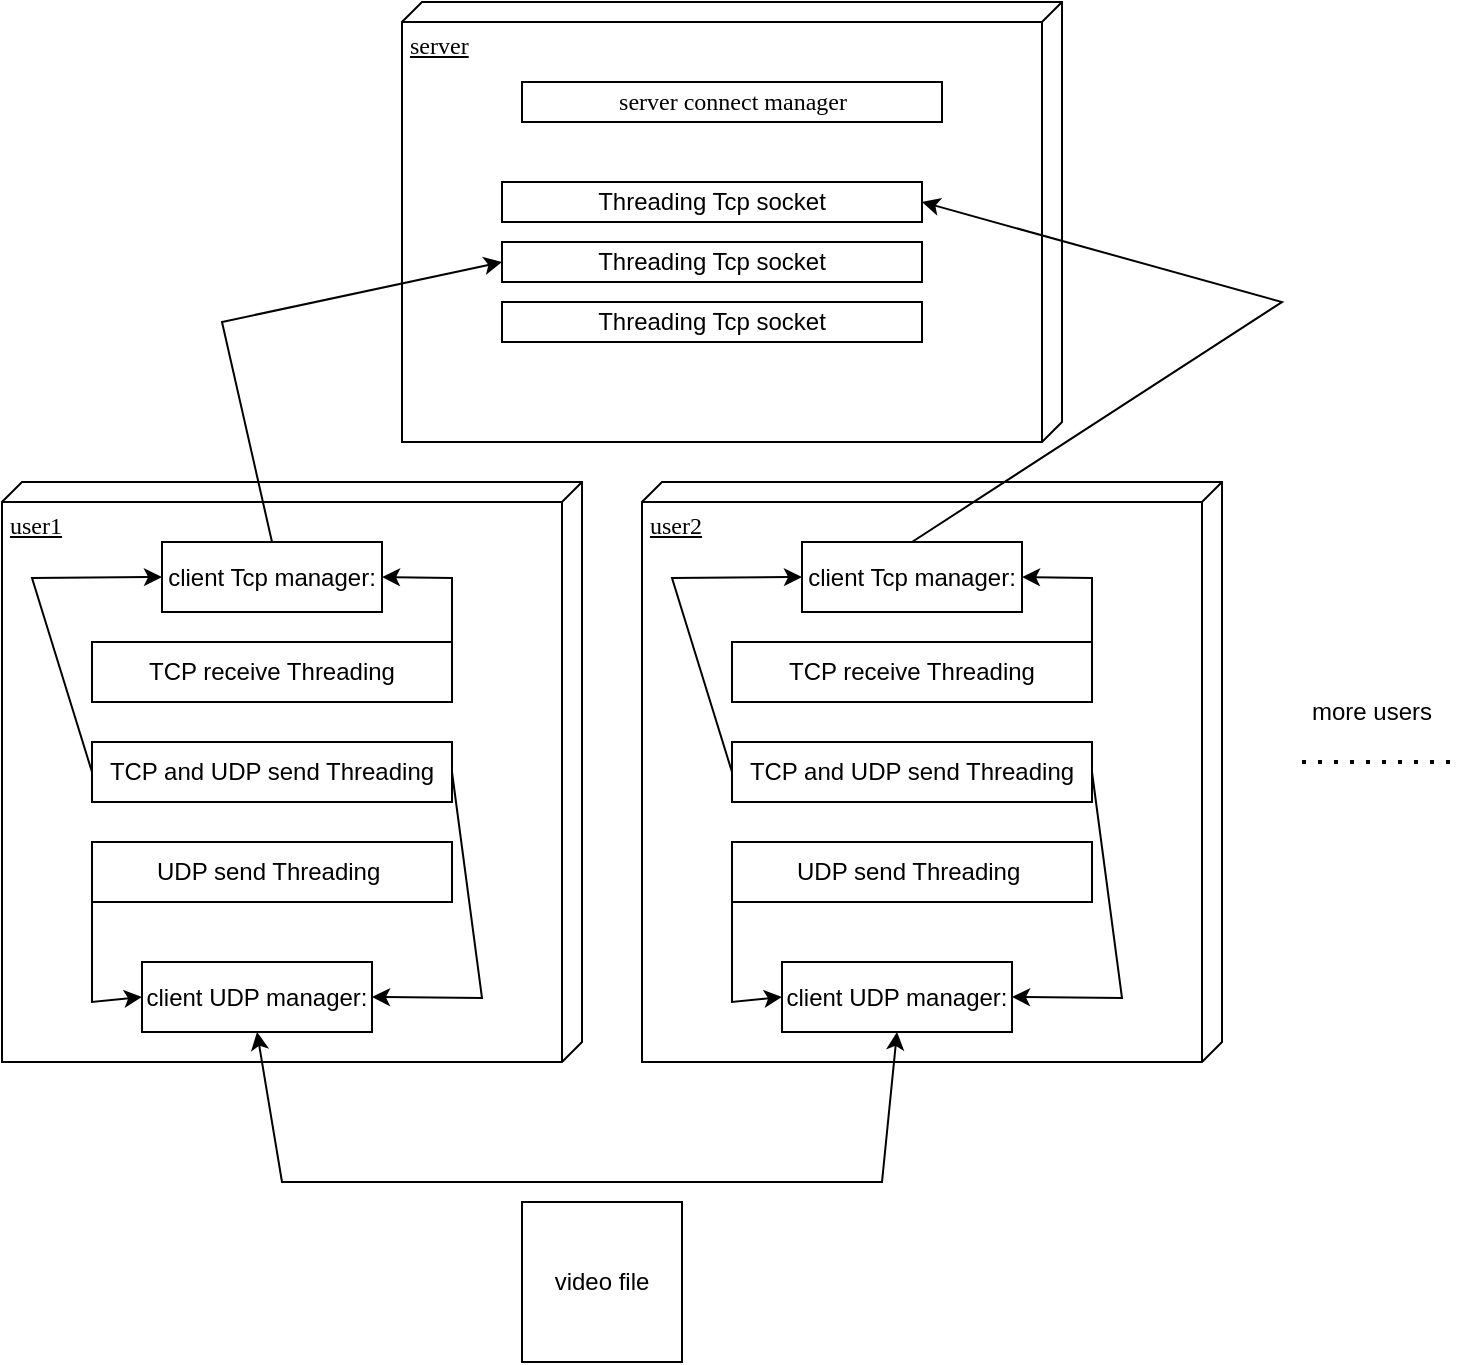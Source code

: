 <mxfile version="21.8.2" type="github">
  <diagram name="Page-1" id="5f0bae14-7c28-e335-631c-24af17079c00">
    <mxGraphModel dx="1434" dy="782" grid="1" gridSize="10" guides="1" tooltips="1" connect="1" arrows="1" fold="1" page="1" pageScale="1" pageWidth="1100" pageHeight="850" background="none" math="0" shadow="0">
      <root>
        <mxCell id="0" />
        <mxCell id="1" parent="0" />
        <mxCell id="39150e848f15840c-1" value="server" style="verticalAlign=top;align=left;spacingTop=8;spacingLeft=2;spacingRight=12;shape=cube;size=10;direction=south;fontStyle=4;html=1;rounded=0;shadow=0;comic=0;labelBackgroundColor=none;strokeWidth=1;fontFamily=Verdana;fontSize=12" parent="1" vertex="1">
          <mxGeometry x="220" y="100" width="330" height="220" as="geometry" />
        </mxCell>
        <mxCell id="39150e848f15840c-4" value="server connect manager" style="html=1;rounded=0;shadow=0;comic=0;labelBackgroundColor=none;strokeWidth=1;fontFamily=Verdana;fontSize=12;align=center;" parent="1" vertex="1">
          <mxGeometry x="280" y="140" width="210" height="20" as="geometry" />
        </mxCell>
        <mxCell id="gJnOIJv5ER6C6RatOiwx-1" value="Threading Tcp socket" style="rounded=0;whiteSpace=wrap;html=1;" vertex="1" parent="1">
          <mxGeometry x="270" y="190" width="210" height="20" as="geometry" />
        </mxCell>
        <mxCell id="gJnOIJv5ER6C6RatOiwx-34" value="" style="endArrow=none;dashed=1;html=1;dashPattern=1 3;strokeWidth=2;rounded=0;" edge="1" parent="1">
          <mxGeometry width="50" height="50" relative="1" as="geometry">
            <mxPoint x="670" y="480" as="sourcePoint" />
            <mxPoint x="750" y="480" as="targetPoint" />
          </mxGeometry>
        </mxCell>
        <mxCell id="gJnOIJv5ER6C6RatOiwx-37" value="more users" style="text;strokeColor=none;align=center;fillColor=none;html=1;verticalAlign=middle;whiteSpace=wrap;rounded=0;" vertex="1" parent="1">
          <mxGeometry x="660" y="440" width="90" height="30" as="geometry" />
        </mxCell>
        <mxCell id="gJnOIJv5ER6C6RatOiwx-45" value="user1" style="verticalAlign=top;align=left;spacingTop=8;spacingLeft=2;spacingRight=12;shape=cube;size=10;direction=south;fontStyle=4;html=1;rounded=0;shadow=0;comic=0;labelBackgroundColor=none;strokeWidth=1;fontFamily=Verdana;fontSize=12" vertex="1" parent="1">
          <mxGeometry x="20" y="340" width="290" height="290" as="geometry" />
        </mxCell>
        <mxCell id="gJnOIJv5ER6C6RatOiwx-46" value="client Tcp manager:&lt;br&gt;" style="rounded=0;whiteSpace=wrap;html=1;" vertex="1" parent="1">
          <mxGeometry x="100" y="370" width="110" height="35" as="geometry" />
        </mxCell>
        <mxCell id="gJnOIJv5ER6C6RatOiwx-47" value="UDP send Threading&amp;nbsp;&lt;br&gt;" style="rounded=0;whiteSpace=wrap;html=1;" vertex="1" parent="1">
          <mxGeometry x="65" y="520" width="180" height="30" as="geometry" />
        </mxCell>
        <mxCell id="gJnOIJv5ER6C6RatOiwx-48" value="TCP and UDP send Threading" style="rounded=0;whiteSpace=wrap;html=1;" vertex="1" parent="1">
          <mxGeometry x="65" y="470" width="180" height="30" as="geometry" />
        </mxCell>
        <mxCell id="gJnOIJv5ER6C6RatOiwx-49" value="TCP receive Threading" style="rounded=0;whiteSpace=wrap;html=1;" vertex="1" parent="1">
          <mxGeometry x="65" y="420" width="180" height="30" as="geometry" />
        </mxCell>
        <mxCell id="gJnOIJv5ER6C6RatOiwx-50" value="client UDP manager:" style="rounded=0;whiteSpace=wrap;html=1;" vertex="1" parent="1">
          <mxGeometry x="90" y="580" width="115" height="35" as="geometry" />
        </mxCell>
        <mxCell id="gJnOIJv5ER6C6RatOiwx-51" value="" style="endArrow=classic;html=1;rounded=0;exitX=0;exitY=0.5;exitDx=0;exitDy=0;entryX=0;entryY=0.5;entryDx=0;entryDy=0;" edge="1" parent="1" source="gJnOIJv5ER6C6RatOiwx-48" target="gJnOIJv5ER6C6RatOiwx-46">
          <mxGeometry width="50" height="50" relative="1" as="geometry">
            <mxPoint x="-105" y="675" as="sourcePoint" />
            <mxPoint x="25" y="385" as="targetPoint" />
            <Array as="points">
              <mxPoint x="35" y="388" />
            </Array>
          </mxGeometry>
        </mxCell>
        <mxCell id="gJnOIJv5ER6C6RatOiwx-52" value="" style="endArrow=classic;html=1;rounded=0;exitX=1;exitY=0.5;exitDx=0;exitDy=0;entryX=1;entryY=0.5;entryDx=0;entryDy=0;" edge="1" parent="1" source="gJnOIJv5ER6C6RatOiwx-49" target="gJnOIJv5ER6C6RatOiwx-46">
          <mxGeometry width="50" height="50" relative="1" as="geometry">
            <mxPoint x="285" y="465" as="sourcePoint" />
            <mxPoint x="335" y="415" as="targetPoint" />
            <Array as="points">
              <mxPoint x="245" y="388" />
            </Array>
          </mxGeometry>
        </mxCell>
        <mxCell id="gJnOIJv5ER6C6RatOiwx-53" value="" style="endArrow=classic;html=1;rounded=0;exitX=0;exitY=0.5;exitDx=0;exitDy=0;entryX=0;entryY=0.5;entryDx=0;entryDy=0;" edge="1" parent="1" source="gJnOIJv5ER6C6RatOiwx-47" target="gJnOIJv5ER6C6RatOiwx-50">
          <mxGeometry width="50" height="50" relative="1" as="geometry">
            <mxPoint x="-15" y="605" as="sourcePoint" />
            <mxPoint x="35" y="555" as="targetPoint" />
            <Array as="points">
              <mxPoint x="65" y="600" />
            </Array>
          </mxGeometry>
        </mxCell>
        <mxCell id="gJnOIJv5ER6C6RatOiwx-54" value="" style="endArrow=classic;html=1;rounded=0;exitX=1;exitY=0.5;exitDx=0;exitDy=0;entryX=1;entryY=0.5;entryDx=0;entryDy=0;" edge="1" parent="1" source="gJnOIJv5ER6C6RatOiwx-48" target="gJnOIJv5ER6C6RatOiwx-50">
          <mxGeometry width="50" height="50" relative="1" as="geometry">
            <mxPoint x="315" y="585" as="sourcePoint" />
            <mxPoint x="365" y="535" as="targetPoint" />
            <Array as="points">
              <mxPoint x="260" y="598" />
            </Array>
          </mxGeometry>
        </mxCell>
        <mxCell id="gJnOIJv5ER6C6RatOiwx-55" value="user2" style="verticalAlign=top;align=left;spacingTop=8;spacingLeft=2;spacingRight=12;shape=cube;size=10;direction=south;fontStyle=4;html=1;rounded=0;shadow=0;comic=0;labelBackgroundColor=none;strokeWidth=1;fontFamily=Verdana;fontSize=12" vertex="1" parent="1">
          <mxGeometry x="340" y="340" width="290" height="290" as="geometry" />
        </mxCell>
        <mxCell id="gJnOIJv5ER6C6RatOiwx-56" value="client Tcp manager:&lt;br&gt;" style="rounded=0;whiteSpace=wrap;html=1;" vertex="1" parent="1">
          <mxGeometry x="420" y="370" width="110" height="35" as="geometry" />
        </mxCell>
        <mxCell id="gJnOIJv5ER6C6RatOiwx-57" value="UDP send Threading&amp;nbsp;&lt;br&gt;" style="rounded=0;whiteSpace=wrap;html=1;" vertex="1" parent="1">
          <mxGeometry x="385" y="520" width="180" height="30" as="geometry" />
        </mxCell>
        <mxCell id="gJnOIJv5ER6C6RatOiwx-58" value="TCP and UDP send Threading" style="rounded=0;whiteSpace=wrap;html=1;" vertex="1" parent="1">
          <mxGeometry x="385" y="470" width="180" height="30" as="geometry" />
        </mxCell>
        <mxCell id="gJnOIJv5ER6C6RatOiwx-59" value="TCP receive Threading" style="rounded=0;whiteSpace=wrap;html=1;" vertex="1" parent="1">
          <mxGeometry x="385" y="420" width="180" height="30" as="geometry" />
        </mxCell>
        <mxCell id="gJnOIJv5ER6C6RatOiwx-60" value="client UDP manager:" style="rounded=0;whiteSpace=wrap;html=1;" vertex="1" parent="1">
          <mxGeometry x="410" y="580" width="115" height="35" as="geometry" />
        </mxCell>
        <mxCell id="gJnOIJv5ER6C6RatOiwx-61" value="" style="endArrow=classic;html=1;rounded=0;exitX=0;exitY=0.5;exitDx=0;exitDy=0;entryX=0;entryY=0.5;entryDx=0;entryDy=0;" edge="1" parent="1" source="gJnOIJv5ER6C6RatOiwx-58" target="gJnOIJv5ER6C6RatOiwx-56">
          <mxGeometry width="50" height="50" relative="1" as="geometry">
            <mxPoint x="215" y="675" as="sourcePoint" />
            <mxPoint x="345" y="385" as="targetPoint" />
            <Array as="points">
              <mxPoint x="355" y="388" />
            </Array>
          </mxGeometry>
        </mxCell>
        <mxCell id="gJnOIJv5ER6C6RatOiwx-62" value="" style="endArrow=classic;html=1;rounded=0;exitX=1;exitY=0.5;exitDx=0;exitDy=0;entryX=1;entryY=0.5;entryDx=0;entryDy=0;" edge="1" parent="1" source="gJnOIJv5ER6C6RatOiwx-59" target="gJnOIJv5ER6C6RatOiwx-56">
          <mxGeometry width="50" height="50" relative="1" as="geometry">
            <mxPoint x="605" y="465" as="sourcePoint" />
            <mxPoint x="655" y="415" as="targetPoint" />
            <Array as="points">
              <mxPoint x="565" y="388" />
            </Array>
          </mxGeometry>
        </mxCell>
        <mxCell id="gJnOIJv5ER6C6RatOiwx-63" value="" style="endArrow=classic;html=1;rounded=0;exitX=0;exitY=0.5;exitDx=0;exitDy=0;entryX=0;entryY=0.5;entryDx=0;entryDy=0;" edge="1" parent="1" source="gJnOIJv5ER6C6RatOiwx-57" target="gJnOIJv5ER6C6RatOiwx-60">
          <mxGeometry width="50" height="50" relative="1" as="geometry">
            <mxPoint x="305" y="605" as="sourcePoint" />
            <mxPoint x="355" y="555" as="targetPoint" />
            <Array as="points">
              <mxPoint x="385" y="600" />
            </Array>
          </mxGeometry>
        </mxCell>
        <mxCell id="gJnOIJv5ER6C6RatOiwx-64" value="" style="endArrow=classic;html=1;rounded=0;exitX=1;exitY=0.5;exitDx=0;exitDy=0;entryX=1;entryY=0.5;entryDx=0;entryDy=0;" edge="1" parent="1" source="gJnOIJv5ER6C6RatOiwx-58" target="gJnOIJv5ER6C6RatOiwx-60">
          <mxGeometry width="50" height="50" relative="1" as="geometry">
            <mxPoint x="635" y="585" as="sourcePoint" />
            <mxPoint x="685" y="535" as="targetPoint" />
            <Array as="points">
              <mxPoint x="580" y="598" />
            </Array>
          </mxGeometry>
        </mxCell>
        <mxCell id="gJnOIJv5ER6C6RatOiwx-65" value="video file" style="whiteSpace=wrap;html=1;aspect=fixed;" vertex="1" parent="1">
          <mxGeometry x="280" y="700" width="80" height="80" as="geometry" />
        </mxCell>
        <mxCell id="gJnOIJv5ER6C6RatOiwx-66" value="" style="endArrow=classic;startArrow=classic;html=1;rounded=0;entryX=0.5;entryY=1;entryDx=0;entryDy=0;exitX=0.5;exitY=1;exitDx=0;exitDy=0;" edge="1" parent="1" source="gJnOIJv5ER6C6RatOiwx-50" target="gJnOIJv5ER6C6RatOiwx-60">
          <mxGeometry width="50" height="50" relative="1" as="geometry">
            <mxPoint x="290" y="700" as="sourcePoint" />
            <mxPoint x="340" y="650" as="targetPoint" />
            <Array as="points">
              <mxPoint x="160" y="690" />
              <mxPoint x="310" y="690" />
              <mxPoint x="460" y="690" />
            </Array>
          </mxGeometry>
        </mxCell>
        <mxCell id="gJnOIJv5ER6C6RatOiwx-69" value="Threading Tcp socket" style="rounded=0;whiteSpace=wrap;html=1;" vertex="1" parent="1">
          <mxGeometry x="270" y="220" width="210" height="20" as="geometry" />
        </mxCell>
        <mxCell id="gJnOIJv5ER6C6RatOiwx-70" value="Threading Tcp socket" style="rounded=0;whiteSpace=wrap;html=1;" vertex="1" parent="1">
          <mxGeometry x="270" y="250" width="210" height="20" as="geometry" />
        </mxCell>
        <mxCell id="gJnOIJv5ER6C6RatOiwx-71" value="" style="endArrow=classic;html=1;rounded=0;exitX=0.5;exitY=0;exitDx=0;exitDy=0;entryX=1;entryY=0.5;entryDx=0;entryDy=0;" edge="1" parent="1" source="gJnOIJv5ER6C6RatOiwx-56" target="gJnOIJv5ER6C6RatOiwx-1">
          <mxGeometry width="50" height="50" relative="1" as="geometry">
            <mxPoint x="680" y="300" as="sourcePoint" />
            <mxPoint x="730" y="250" as="targetPoint" />
            <Array as="points">
              <mxPoint x="660" y="250" />
            </Array>
          </mxGeometry>
        </mxCell>
        <mxCell id="gJnOIJv5ER6C6RatOiwx-72" value="" style="endArrow=classic;html=1;rounded=0;exitX=0.5;exitY=0;exitDx=0;exitDy=0;entryX=0;entryY=0.5;entryDx=0;entryDy=0;" edge="1" parent="1" source="gJnOIJv5ER6C6RatOiwx-46" target="gJnOIJv5ER6C6RatOiwx-69">
          <mxGeometry width="50" height="50" relative="1" as="geometry">
            <mxPoint x="70" y="300" as="sourcePoint" />
            <mxPoint x="120" y="250" as="targetPoint" />
            <Array as="points">
              <mxPoint x="130" y="260" />
            </Array>
          </mxGeometry>
        </mxCell>
      </root>
    </mxGraphModel>
  </diagram>
</mxfile>
